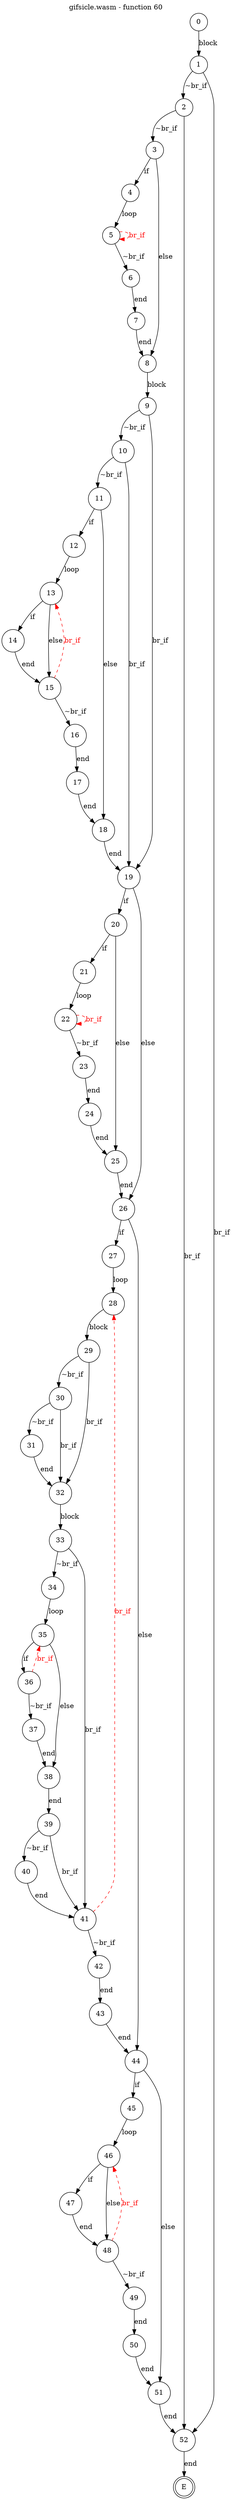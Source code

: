 digraph finite_state_machine {
    label = "gifsicle.wasm - function 60"
    labelloc =  t
    labelfontsize = 16
    labelfontcolor = black
    labelfontname = "Helvetica"
    node [shape = doublecircle]; E ;
node [shape=circle, fontcolor=black, style="", label="0"]0
node [shape=circle, fontcolor=black, style="", label="1"]1
node [shape=circle, fontcolor=black, style="", label="2"]2
node [shape=circle, fontcolor=black, style="", label="3"]3
node [shape=circle, fontcolor=black, style="", label="4"]4
node [shape=circle, fontcolor=black, style="", label="5"]5
node [shape=circle, fontcolor=black, style="", label="6"]6
node [shape=circle, fontcolor=black, style="", label="7"]7
node [shape=circle, fontcolor=black, style="", label="8"]8
node [shape=circle, fontcolor=black, style="", label="9"]9
node [shape=circle, fontcolor=black, style="", label="10"]10
node [shape=circle, fontcolor=black, style="", label="11"]11
node [shape=circle, fontcolor=black, style="", label="12"]12
node [shape=circle, fontcolor=black, style="", label="13"]13
node [shape=circle, fontcolor=black, style="", label="14"]14
node [shape=circle, fontcolor=black, style="", label="15"]15
node [shape=circle, fontcolor=black, style="", label="16"]16
node [shape=circle, fontcolor=black, style="", label="17"]17
node [shape=circle, fontcolor=black, style="", label="18"]18
node [shape=circle, fontcolor=black, style="", label="19"]19
node [shape=circle, fontcolor=black, style="", label="20"]20
node [shape=circle, fontcolor=black, style="", label="21"]21
node [shape=circle, fontcolor=black, style="", label="22"]22
node [shape=circle, fontcolor=black, style="", label="23"]23
node [shape=circle, fontcolor=black, style="", label="24"]24
node [shape=circle, fontcolor=black, style="", label="25"]25
node [shape=circle, fontcolor=black, style="", label="26"]26
node [shape=circle, fontcolor=black, style="", label="27"]27
node [shape=circle, fontcolor=black, style="", label="28"]28
node [shape=circle, fontcolor=black, style="", label="29"]29
node [shape=circle, fontcolor=black, style="", label="30"]30
node [shape=circle, fontcolor=black, style="", label="31"]31
node [shape=circle, fontcolor=black, style="", label="32"]32
node [shape=circle, fontcolor=black, style="", label="33"]33
node [shape=circle, fontcolor=black, style="", label="34"]34
node [shape=circle, fontcolor=black, style="", label="35"]35
node [shape=circle, fontcolor=black, style="", label="36"]36
node [shape=circle, fontcolor=black, style="", label="37"]37
node [shape=circle, fontcolor=black, style="", label="38"]38
node [shape=circle, fontcolor=black, style="", label="39"]39
node [shape=circle, fontcolor=black, style="", label="40"]40
node [shape=circle, fontcolor=black, style="", label="41"]41
node [shape=circle, fontcolor=black, style="", label="42"]42
node [shape=circle, fontcolor=black, style="", label="43"]43
node [shape=circle, fontcolor=black, style="", label="44"]44
node [shape=circle, fontcolor=black, style="", label="45"]45
node [shape=circle, fontcolor=black, style="", label="46"]46
node [shape=circle, fontcolor=black, style="", label="47"]47
node [shape=circle, fontcolor=black, style="", label="48"]48
node [shape=circle, fontcolor=black, style="", label="49"]49
node [shape=circle, fontcolor=black, style="", label="50"]50
node [shape=circle, fontcolor=black, style="", label="51"]51
node [shape=circle, fontcolor=black, style="", label="52"]52
node [shape=circle, fontcolor=black, style="", label="E"]E
    0 -> 1[label="block"];
    1 -> 2[label="~br_if"];
    1 -> 52[label="br_if"];
    2 -> 3[label="~br_if"];
    2 -> 52[label="br_if"];
    3 -> 4[label="if"];
    3 -> 8[label="else"];
    4 -> 5[label="loop"];
    5 -> 6[label="~br_if"];
    5 -> 5[style="dashed" color="red" fontcolor="red" label="br_if"];
    6 -> 7[label="end"];
    7 -> 8[label="end"];
    8 -> 9[label="block"];
    9 -> 10[label="~br_if"];
    9 -> 19[label="br_if"];
    10 -> 11[label="~br_if"];
    10 -> 19[label="br_if"];
    11 -> 12[label="if"];
    11 -> 18[label="else"];
    12 -> 13[label="loop"];
    13 -> 14[label="if"];
    13 -> 15[label="else"];
    14 -> 15[label="end"];
    15 -> 16[label="~br_if"];
    15 -> 13[style="dashed" color="red" fontcolor="red" label="br_if"];
    16 -> 17[label="end"];
    17 -> 18[label="end"];
    18 -> 19[label="end"];
    19 -> 20[label="if"];
    19 -> 26[label="else"];
    20 -> 21[label="if"];
    20 -> 25[label="else"];
    21 -> 22[label="loop"];
    22 -> 23[label="~br_if"];
    22 -> 22[style="dashed" color="red" fontcolor="red" label="br_if"];
    23 -> 24[label="end"];
    24 -> 25[label="end"];
    25 -> 26[label="end"];
    26 -> 27[label="if"];
    26 -> 44[label="else"];
    27 -> 28[label="loop"];
    28 -> 29[label="block"];
    29 -> 30[label="~br_if"];
    29 -> 32[label="br_if"];
    30 -> 31[label="~br_if"];
    30 -> 32[label="br_if"];
    31 -> 32[label="end"];
    32 -> 33[label="block"];
    33 -> 34[label="~br_if"];
    33 -> 41[label="br_if"];
    34 -> 35[label="loop"];
    35 -> 36[label="if"];
    35 -> 38[label="else"];
    36 -> 37[label="~br_if"];
    36 -> 35[style="dashed" color="red" fontcolor="red" label="br_if"];
    37 -> 38[label="end"];
    38 -> 39[label="end"];
    39 -> 40[label="~br_if"];
    39 -> 41[label="br_if"];
    40 -> 41[label="end"];
    41 -> 42[label="~br_if"];
    41 -> 28[style="dashed" color="red" fontcolor="red" label="br_if"];
    42 -> 43[label="end"];
    43 -> 44[label="end"];
    44 -> 45[label="if"];
    44 -> 51[label="else"];
    45 -> 46[label="loop"];
    46 -> 47[label="if"];
    46 -> 48[label="else"];
    47 -> 48[label="end"];
    48 -> 49[label="~br_if"];
    48 -> 46[style="dashed" color="red" fontcolor="red" label="br_if"];
    49 -> 50[label="end"];
    50 -> 51[label="end"];
    51 -> 52[label="end"];
    52 -> E[label="end"];
}
